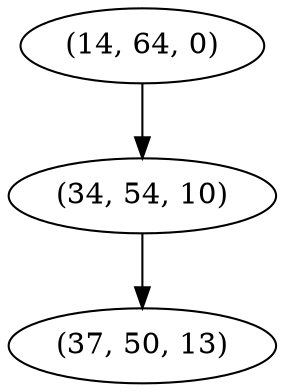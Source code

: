 digraph tree {
    "(14, 64, 0)";
    "(34, 54, 10)";
    "(37, 50, 13)";
    "(14, 64, 0)" -> "(34, 54, 10)";
    "(34, 54, 10)" -> "(37, 50, 13)";
}
